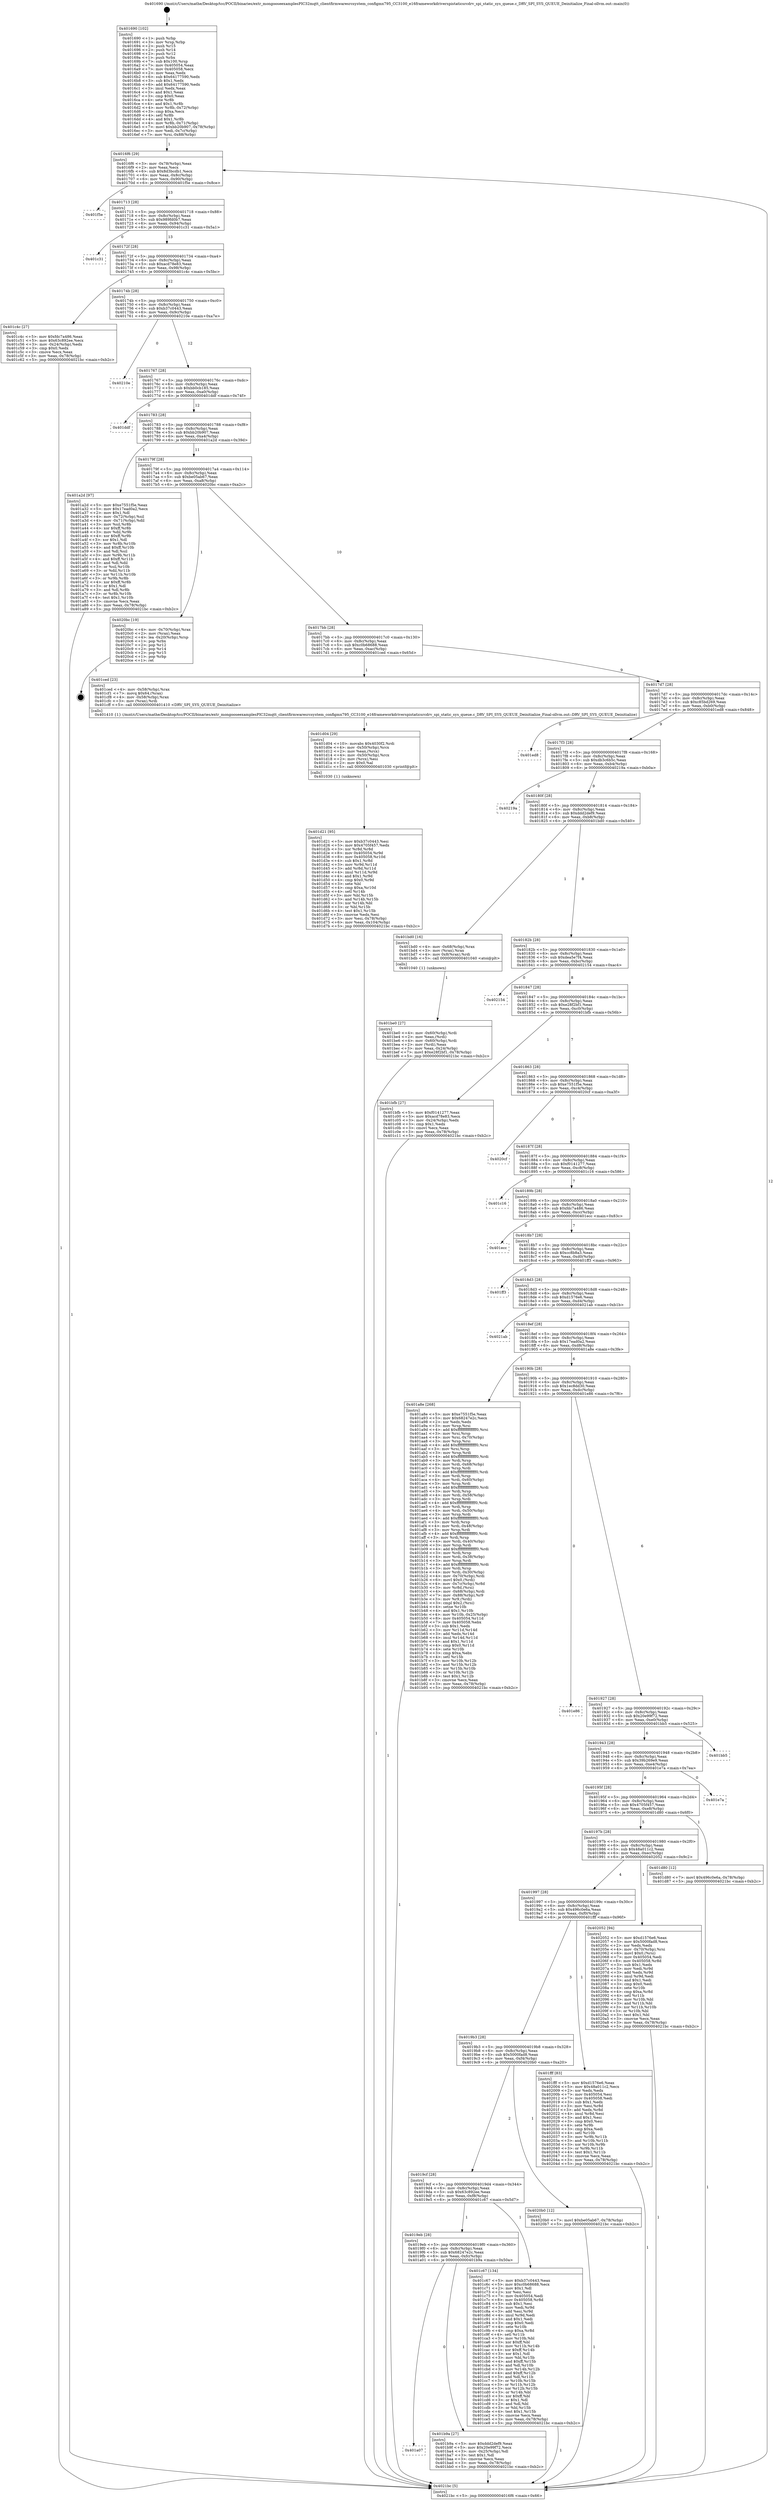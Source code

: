 digraph "0x401690" {
  label = "0x401690 (/mnt/c/Users/mathe/Desktop/tcc/POCII/binaries/extr_mongooseexamplesPIC32mqtt_clientfirmwaresrcsystem_configmx795_CC3100_e16frameworkdriverspistaticsrcdrv_spi_static_sys_queue.c_DRV_SPI_SYS_QUEUE_Deinitialize_Final-ollvm.out::main(0))"
  labelloc = "t"
  node[shape=record]

  Entry [label="",width=0.3,height=0.3,shape=circle,fillcolor=black,style=filled]
  "0x4016f6" [label="{
     0x4016f6 [29]\l
     | [instrs]\l
     &nbsp;&nbsp;0x4016f6 \<+3\>: mov -0x78(%rbp),%eax\l
     &nbsp;&nbsp;0x4016f9 \<+2\>: mov %eax,%ecx\l
     &nbsp;&nbsp;0x4016fb \<+6\>: sub $0x8d3bcdb1,%ecx\l
     &nbsp;&nbsp;0x401701 \<+6\>: mov %eax,-0x8c(%rbp)\l
     &nbsp;&nbsp;0x401707 \<+6\>: mov %ecx,-0x90(%rbp)\l
     &nbsp;&nbsp;0x40170d \<+6\>: je 0000000000401f5e \<main+0x8ce\>\l
  }"]
  "0x401f5e" [label="{
     0x401f5e\l
  }", style=dashed]
  "0x401713" [label="{
     0x401713 [28]\l
     | [instrs]\l
     &nbsp;&nbsp;0x401713 \<+5\>: jmp 0000000000401718 \<main+0x88\>\l
     &nbsp;&nbsp;0x401718 \<+6\>: mov -0x8c(%rbp),%eax\l
     &nbsp;&nbsp;0x40171e \<+5\>: sub $0x989fd0b7,%eax\l
     &nbsp;&nbsp;0x401723 \<+6\>: mov %eax,-0x94(%rbp)\l
     &nbsp;&nbsp;0x401729 \<+6\>: je 0000000000401c31 \<main+0x5a1\>\l
  }"]
  Exit [label="",width=0.3,height=0.3,shape=circle,fillcolor=black,style=filled,peripheries=2]
  "0x401c31" [label="{
     0x401c31\l
  }", style=dashed]
  "0x40172f" [label="{
     0x40172f [28]\l
     | [instrs]\l
     &nbsp;&nbsp;0x40172f \<+5\>: jmp 0000000000401734 \<main+0xa4\>\l
     &nbsp;&nbsp;0x401734 \<+6\>: mov -0x8c(%rbp),%eax\l
     &nbsp;&nbsp;0x40173a \<+5\>: sub $0xacd78e83,%eax\l
     &nbsp;&nbsp;0x40173f \<+6\>: mov %eax,-0x98(%rbp)\l
     &nbsp;&nbsp;0x401745 \<+6\>: je 0000000000401c4c \<main+0x5bc\>\l
  }"]
  "0x401d21" [label="{
     0x401d21 [95]\l
     | [instrs]\l
     &nbsp;&nbsp;0x401d21 \<+5\>: mov $0xb37c0443,%esi\l
     &nbsp;&nbsp;0x401d26 \<+5\>: mov $0x4705f457,%edx\l
     &nbsp;&nbsp;0x401d2b \<+3\>: xor %r8d,%r8d\l
     &nbsp;&nbsp;0x401d2e \<+8\>: mov 0x405054,%r9d\l
     &nbsp;&nbsp;0x401d36 \<+8\>: mov 0x405058,%r10d\l
     &nbsp;&nbsp;0x401d3e \<+4\>: sub $0x1,%r8d\l
     &nbsp;&nbsp;0x401d42 \<+3\>: mov %r9d,%r11d\l
     &nbsp;&nbsp;0x401d45 \<+3\>: add %r8d,%r11d\l
     &nbsp;&nbsp;0x401d48 \<+4\>: imul %r11d,%r9d\l
     &nbsp;&nbsp;0x401d4c \<+4\>: and $0x1,%r9d\l
     &nbsp;&nbsp;0x401d50 \<+4\>: cmp $0x0,%r9d\l
     &nbsp;&nbsp;0x401d54 \<+3\>: sete %bl\l
     &nbsp;&nbsp;0x401d57 \<+4\>: cmp $0xa,%r10d\l
     &nbsp;&nbsp;0x401d5b \<+4\>: setl %r14b\l
     &nbsp;&nbsp;0x401d5f \<+3\>: mov %bl,%r15b\l
     &nbsp;&nbsp;0x401d62 \<+3\>: and %r14b,%r15b\l
     &nbsp;&nbsp;0x401d65 \<+3\>: xor %r14b,%bl\l
     &nbsp;&nbsp;0x401d68 \<+3\>: or %bl,%r15b\l
     &nbsp;&nbsp;0x401d6b \<+4\>: test $0x1,%r15b\l
     &nbsp;&nbsp;0x401d6f \<+3\>: cmovne %edx,%esi\l
     &nbsp;&nbsp;0x401d72 \<+3\>: mov %esi,-0x78(%rbp)\l
     &nbsp;&nbsp;0x401d75 \<+6\>: mov %eax,-0x104(%rbp)\l
     &nbsp;&nbsp;0x401d7b \<+5\>: jmp 00000000004021bc \<main+0xb2c\>\l
  }"]
  "0x401c4c" [label="{
     0x401c4c [27]\l
     | [instrs]\l
     &nbsp;&nbsp;0x401c4c \<+5\>: mov $0xfdc7a486,%eax\l
     &nbsp;&nbsp;0x401c51 \<+5\>: mov $0x63c892ee,%ecx\l
     &nbsp;&nbsp;0x401c56 \<+3\>: mov -0x24(%rbp),%edx\l
     &nbsp;&nbsp;0x401c59 \<+3\>: cmp $0x0,%edx\l
     &nbsp;&nbsp;0x401c5c \<+3\>: cmove %ecx,%eax\l
     &nbsp;&nbsp;0x401c5f \<+3\>: mov %eax,-0x78(%rbp)\l
     &nbsp;&nbsp;0x401c62 \<+5\>: jmp 00000000004021bc \<main+0xb2c\>\l
  }"]
  "0x40174b" [label="{
     0x40174b [28]\l
     | [instrs]\l
     &nbsp;&nbsp;0x40174b \<+5\>: jmp 0000000000401750 \<main+0xc0\>\l
     &nbsp;&nbsp;0x401750 \<+6\>: mov -0x8c(%rbp),%eax\l
     &nbsp;&nbsp;0x401756 \<+5\>: sub $0xb37c0443,%eax\l
     &nbsp;&nbsp;0x40175b \<+6\>: mov %eax,-0x9c(%rbp)\l
     &nbsp;&nbsp;0x401761 \<+6\>: je 000000000040210e \<main+0xa7e\>\l
  }"]
  "0x401d04" [label="{
     0x401d04 [29]\l
     | [instrs]\l
     &nbsp;&nbsp;0x401d04 \<+10\>: movabs $0x4030f2,%rdi\l
     &nbsp;&nbsp;0x401d0e \<+4\>: mov -0x50(%rbp),%rcx\l
     &nbsp;&nbsp;0x401d12 \<+2\>: mov %eax,(%rcx)\l
     &nbsp;&nbsp;0x401d14 \<+4\>: mov -0x50(%rbp),%rcx\l
     &nbsp;&nbsp;0x401d18 \<+2\>: mov (%rcx),%esi\l
     &nbsp;&nbsp;0x401d1a \<+2\>: mov $0x0,%al\l
     &nbsp;&nbsp;0x401d1c \<+5\>: call 0000000000401030 \<printf@plt\>\l
     | [calls]\l
     &nbsp;&nbsp;0x401030 \{1\} (unknown)\l
  }"]
  "0x40210e" [label="{
     0x40210e\l
  }", style=dashed]
  "0x401767" [label="{
     0x401767 [28]\l
     | [instrs]\l
     &nbsp;&nbsp;0x401767 \<+5\>: jmp 000000000040176c \<main+0xdc\>\l
     &nbsp;&nbsp;0x40176c \<+6\>: mov -0x8c(%rbp),%eax\l
     &nbsp;&nbsp;0x401772 \<+5\>: sub $0xbb0cb185,%eax\l
     &nbsp;&nbsp;0x401777 \<+6\>: mov %eax,-0xa0(%rbp)\l
     &nbsp;&nbsp;0x40177d \<+6\>: je 0000000000401ddf \<main+0x74f\>\l
  }"]
  "0x401be0" [label="{
     0x401be0 [27]\l
     | [instrs]\l
     &nbsp;&nbsp;0x401be0 \<+4\>: mov -0x60(%rbp),%rdi\l
     &nbsp;&nbsp;0x401be4 \<+2\>: mov %eax,(%rdi)\l
     &nbsp;&nbsp;0x401be6 \<+4\>: mov -0x60(%rbp),%rdi\l
     &nbsp;&nbsp;0x401bea \<+2\>: mov (%rdi),%eax\l
     &nbsp;&nbsp;0x401bec \<+3\>: mov %eax,-0x24(%rbp)\l
     &nbsp;&nbsp;0x401bef \<+7\>: movl $0xe28f2bf1,-0x78(%rbp)\l
     &nbsp;&nbsp;0x401bf6 \<+5\>: jmp 00000000004021bc \<main+0xb2c\>\l
  }"]
  "0x401ddf" [label="{
     0x401ddf\l
  }", style=dashed]
  "0x401783" [label="{
     0x401783 [28]\l
     | [instrs]\l
     &nbsp;&nbsp;0x401783 \<+5\>: jmp 0000000000401788 \<main+0xf8\>\l
     &nbsp;&nbsp;0x401788 \<+6\>: mov -0x8c(%rbp),%eax\l
     &nbsp;&nbsp;0x40178e \<+5\>: sub $0xbb20b907,%eax\l
     &nbsp;&nbsp;0x401793 \<+6\>: mov %eax,-0xa4(%rbp)\l
     &nbsp;&nbsp;0x401799 \<+6\>: je 0000000000401a2d \<main+0x39d\>\l
  }"]
  "0x401a07" [label="{
     0x401a07\l
  }", style=dashed]
  "0x401a2d" [label="{
     0x401a2d [97]\l
     | [instrs]\l
     &nbsp;&nbsp;0x401a2d \<+5\>: mov $0xe7551f5e,%eax\l
     &nbsp;&nbsp;0x401a32 \<+5\>: mov $0x17ead0a2,%ecx\l
     &nbsp;&nbsp;0x401a37 \<+2\>: mov $0x1,%dl\l
     &nbsp;&nbsp;0x401a39 \<+4\>: mov -0x72(%rbp),%sil\l
     &nbsp;&nbsp;0x401a3d \<+4\>: mov -0x71(%rbp),%dil\l
     &nbsp;&nbsp;0x401a41 \<+3\>: mov %sil,%r8b\l
     &nbsp;&nbsp;0x401a44 \<+4\>: xor $0xff,%r8b\l
     &nbsp;&nbsp;0x401a48 \<+3\>: mov %dil,%r9b\l
     &nbsp;&nbsp;0x401a4b \<+4\>: xor $0xff,%r9b\l
     &nbsp;&nbsp;0x401a4f \<+3\>: xor $0x1,%dl\l
     &nbsp;&nbsp;0x401a52 \<+3\>: mov %r8b,%r10b\l
     &nbsp;&nbsp;0x401a55 \<+4\>: and $0xff,%r10b\l
     &nbsp;&nbsp;0x401a59 \<+3\>: and %dl,%sil\l
     &nbsp;&nbsp;0x401a5c \<+3\>: mov %r9b,%r11b\l
     &nbsp;&nbsp;0x401a5f \<+4\>: and $0xff,%r11b\l
     &nbsp;&nbsp;0x401a63 \<+3\>: and %dl,%dil\l
     &nbsp;&nbsp;0x401a66 \<+3\>: or %sil,%r10b\l
     &nbsp;&nbsp;0x401a69 \<+3\>: or %dil,%r11b\l
     &nbsp;&nbsp;0x401a6c \<+3\>: xor %r11b,%r10b\l
     &nbsp;&nbsp;0x401a6f \<+3\>: or %r9b,%r8b\l
     &nbsp;&nbsp;0x401a72 \<+4\>: xor $0xff,%r8b\l
     &nbsp;&nbsp;0x401a76 \<+3\>: or $0x1,%dl\l
     &nbsp;&nbsp;0x401a79 \<+3\>: and %dl,%r8b\l
     &nbsp;&nbsp;0x401a7c \<+3\>: or %r8b,%r10b\l
     &nbsp;&nbsp;0x401a7f \<+4\>: test $0x1,%r10b\l
     &nbsp;&nbsp;0x401a83 \<+3\>: cmovne %ecx,%eax\l
     &nbsp;&nbsp;0x401a86 \<+3\>: mov %eax,-0x78(%rbp)\l
     &nbsp;&nbsp;0x401a89 \<+5\>: jmp 00000000004021bc \<main+0xb2c\>\l
  }"]
  "0x40179f" [label="{
     0x40179f [28]\l
     | [instrs]\l
     &nbsp;&nbsp;0x40179f \<+5\>: jmp 00000000004017a4 \<main+0x114\>\l
     &nbsp;&nbsp;0x4017a4 \<+6\>: mov -0x8c(%rbp),%eax\l
     &nbsp;&nbsp;0x4017aa \<+5\>: sub $0xbe05ab67,%eax\l
     &nbsp;&nbsp;0x4017af \<+6\>: mov %eax,-0xa8(%rbp)\l
     &nbsp;&nbsp;0x4017b5 \<+6\>: je 00000000004020bc \<main+0xa2c\>\l
  }"]
  "0x4021bc" [label="{
     0x4021bc [5]\l
     | [instrs]\l
     &nbsp;&nbsp;0x4021bc \<+5\>: jmp 00000000004016f6 \<main+0x66\>\l
  }"]
  "0x401690" [label="{
     0x401690 [102]\l
     | [instrs]\l
     &nbsp;&nbsp;0x401690 \<+1\>: push %rbp\l
     &nbsp;&nbsp;0x401691 \<+3\>: mov %rsp,%rbp\l
     &nbsp;&nbsp;0x401694 \<+2\>: push %r15\l
     &nbsp;&nbsp;0x401696 \<+2\>: push %r14\l
     &nbsp;&nbsp;0x401698 \<+2\>: push %r12\l
     &nbsp;&nbsp;0x40169a \<+1\>: push %rbx\l
     &nbsp;&nbsp;0x40169b \<+7\>: sub $0x100,%rsp\l
     &nbsp;&nbsp;0x4016a2 \<+7\>: mov 0x405054,%eax\l
     &nbsp;&nbsp;0x4016a9 \<+7\>: mov 0x405058,%ecx\l
     &nbsp;&nbsp;0x4016b0 \<+2\>: mov %eax,%edx\l
     &nbsp;&nbsp;0x4016b2 \<+6\>: sub $0x64177590,%edx\l
     &nbsp;&nbsp;0x4016b8 \<+3\>: sub $0x1,%edx\l
     &nbsp;&nbsp;0x4016bb \<+6\>: add $0x64177590,%edx\l
     &nbsp;&nbsp;0x4016c1 \<+3\>: imul %edx,%eax\l
     &nbsp;&nbsp;0x4016c4 \<+3\>: and $0x1,%eax\l
     &nbsp;&nbsp;0x4016c7 \<+3\>: cmp $0x0,%eax\l
     &nbsp;&nbsp;0x4016ca \<+4\>: sete %r8b\l
     &nbsp;&nbsp;0x4016ce \<+4\>: and $0x1,%r8b\l
     &nbsp;&nbsp;0x4016d2 \<+4\>: mov %r8b,-0x72(%rbp)\l
     &nbsp;&nbsp;0x4016d6 \<+3\>: cmp $0xa,%ecx\l
     &nbsp;&nbsp;0x4016d9 \<+4\>: setl %r8b\l
     &nbsp;&nbsp;0x4016dd \<+4\>: and $0x1,%r8b\l
     &nbsp;&nbsp;0x4016e1 \<+4\>: mov %r8b,-0x71(%rbp)\l
     &nbsp;&nbsp;0x4016e5 \<+7\>: movl $0xbb20b907,-0x78(%rbp)\l
     &nbsp;&nbsp;0x4016ec \<+3\>: mov %edi,-0x7c(%rbp)\l
     &nbsp;&nbsp;0x4016ef \<+7\>: mov %rsi,-0x88(%rbp)\l
  }"]
  "0x401b9a" [label="{
     0x401b9a [27]\l
     | [instrs]\l
     &nbsp;&nbsp;0x401b9a \<+5\>: mov $0xddd2def9,%eax\l
     &nbsp;&nbsp;0x401b9f \<+5\>: mov $0x20e99f72,%ecx\l
     &nbsp;&nbsp;0x401ba4 \<+3\>: mov -0x25(%rbp),%dl\l
     &nbsp;&nbsp;0x401ba7 \<+3\>: test $0x1,%dl\l
     &nbsp;&nbsp;0x401baa \<+3\>: cmovne %ecx,%eax\l
     &nbsp;&nbsp;0x401bad \<+3\>: mov %eax,-0x78(%rbp)\l
     &nbsp;&nbsp;0x401bb0 \<+5\>: jmp 00000000004021bc \<main+0xb2c\>\l
  }"]
  "0x4020bc" [label="{
     0x4020bc [19]\l
     | [instrs]\l
     &nbsp;&nbsp;0x4020bc \<+4\>: mov -0x70(%rbp),%rax\l
     &nbsp;&nbsp;0x4020c0 \<+2\>: mov (%rax),%eax\l
     &nbsp;&nbsp;0x4020c2 \<+4\>: lea -0x20(%rbp),%rsp\l
     &nbsp;&nbsp;0x4020c6 \<+1\>: pop %rbx\l
     &nbsp;&nbsp;0x4020c7 \<+2\>: pop %r12\l
     &nbsp;&nbsp;0x4020c9 \<+2\>: pop %r14\l
     &nbsp;&nbsp;0x4020cb \<+2\>: pop %r15\l
     &nbsp;&nbsp;0x4020cd \<+1\>: pop %rbp\l
     &nbsp;&nbsp;0x4020ce \<+1\>: ret\l
  }"]
  "0x4017bb" [label="{
     0x4017bb [28]\l
     | [instrs]\l
     &nbsp;&nbsp;0x4017bb \<+5\>: jmp 00000000004017c0 \<main+0x130\>\l
     &nbsp;&nbsp;0x4017c0 \<+6\>: mov -0x8c(%rbp),%eax\l
     &nbsp;&nbsp;0x4017c6 \<+5\>: sub $0xc0b68688,%eax\l
     &nbsp;&nbsp;0x4017cb \<+6\>: mov %eax,-0xac(%rbp)\l
     &nbsp;&nbsp;0x4017d1 \<+6\>: je 0000000000401ced \<main+0x65d\>\l
  }"]
  "0x4019eb" [label="{
     0x4019eb [28]\l
     | [instrs]\l
     &nbsp;&nbsp;0x4019eb \<+5\>: jmp 00000000004019f0 \<main+0x360\>\l
     &nbsp;&nbsp;0x4019f0 \<+6\>: mov -0x8c(%rbp),%eax\l
     &nbsp;&nbsp;0x4019f6 \<+5\>: sub $0x68247e2c,%eax\l
     &nbsp;&nbsp;0x4019fb \<+6\>: mov %eax,-0xfc(%rbp)\l
     &nbsp;&nbsp;0x401a01 \<+6\>: je 0000000000401b9a \<main+0x50a\>\l
  }"]
  "0x401ced" [label="{
     0x401ced [23]\l
     | [instrs]\l
     &nbsp;&nbsp;0x401ced \<+4\>: mov -0x58(%rbp),%rax\l
     &nbsp;&nbsp;0x401cf1 \<+7\>: movq $0x64,(%rax)\l
     &nbsp;&nbsp;0x401cf8 \<+4\>: mov -0x58(%rbp),%rax\l
     &nbsp;&nbsp;0x401cfc \<+3\>: mov (%rax),%rdi\l
     &nbsp;&nbsp;0x401cff \<+5\>: call 0000000000401410 \<DRV_SPI_SYS_QUEUE_Deinitialize\>\l
     | [calls]\l
     &nbsp;&nbsp;0x401410 \{1\} (/mnt/c/Users/mathe/Desktop/tcc/POCII/binaries/extr_mongooseexamplesPIC32mqtt_clientfirmwaresrcsystem_configmx795_CC3100_e16frameworkdriverspistaticsrcdrv_spi_static_sys_queue.c_DRV_SPI_SYS_QUEUE_Deinitialize_Final-ollvm.out::DRV_SPI_SYS_QUEUE_Deinitialize)\l
  }"]
  "0x4017d7" [label="{
     0x4017d7 [28]\l
     | [instrs]\l
     &nbsp;&nbsp;0x4017d7 \<+5\>: jmp 00000000004017dc \<main+0x14c\>\l
     &nbsp;&nbsp;0x4017dc \<+6\>: mov -0x8c(%rbp),%eax\l
     &nbsp;&nbsp;0x4017e2 \<+5\>: sub $0xc85bd269,%eax\l
     &nbsp;&nbsp;0x4017e7 \<+6\>: mov %eax,-0xb0(%rbp)\l
     &nbsp;&nbsp;0x4017ed \<+6\>: je 0000000000401ed8 \<main+0x848\>\l
  }"]
  "0x401c67" [label="{
     0x401c67 [134]\l
     | [instrs]\l
     &nbsp;&nbsp;0x401c67 \<+5\>: mov $0xb37c0443,%eax\l
     &nbsp;&nbsp;0x401c6c \<+5\>: mov $0xc0b68688,%ecx\l
     &nbsp;&nbsp;0x401c71 \<+2\>: mov $0x1,%dl\l
     &nbsp;&nbsp;0x401c73 \<+2\>: xor %esi,%esi\l
     &nbsp;&nbsp;0x401c75 \<+7\>: mov 0x405054,%edi\l
     &nbsp;&nbsp;0x401c7c \<+8\>: mov 0x405058,%r8d\l
     &nbsp;&nbsp;0x401c84 \<+3\>: sub $0x1,%esi\l
     &nbsp;&nbsp;0x401c87 \<+3\>: mov %edi,%r9d\l
     &nbsp;&nbsp;0x401c8a \<+3\>: add %esi,%r9d\l
     &nbsp;&nbsp;0x401c8d \<+4\>: imul %r9d,%edi\l
     &nbsp;&nbsp;0x401c91 \<+3\>: and $0x1,%edi\l
     &nbsp;&nbsp;0x401c94 \<+3\>: cmp $0x0,%edi\l
     &nbsp;&nbsp;0x401c97 \<+4\>: sete %r10b\l
     &nbsp;&nbsp;0x401c9b \<+4\>: cmp $0xa,%r8d\l
     &nbsp;&nbsp;0x401c9f \<+4\>: setl %r11b\l
     &nbsp;&nbsp;0x401ca3 \<+3\>: mov %r10b,%bl\l
     &nbsp;&nbsp;0x401ca6 \<+3\>: xor $0xff,%bl\l
     &nbsp;&nbsp;0x401ca9 \<+3\>: mov %r11b,%r14b\l
     &nbsp;&nbsp;0x401cac \<+4\>: xor $0xff,%r14b\l
     &nbsp;&nbsp;0x401cb0 \<+3\>: xor $0x1,%dl\l
     &nbsp;&nbsp;0x401cb3 \<+3\>: mov %bl,%r15b\l
     &nbsp;&nbsp;0x401cb6 \<+4\>: and $0xff,%r15b\l
     &nbsp;&nbsp;0x401cba \<+3\>: and %dl,%r10b\l
     &nbsp;&nbsp;0x401cbd \<+3\>: mov %r14b,%r12b\l
     &nbsp;&nbsp;0x401cc0 \<+4\>: and $0xff,%r12b\l
     &nbsp;&nbsp;0x401cc4 \<+3\>: and %dl,%r11b\l
     &nbsp;&nbsp;0x401cc7 \<+3\>: or %r10b,%r15b\l
     &nbsp;&nbsp;0x401cca \<+3\>: or %r11b,%r12b\l
     &nbsp;&nbsp;0x401ccd \<+3\>: xor %r12b,%r15b\l
     &nbsp;&nbsp;0x401cd0 \<+3\>: or %r14b,%bl\l
     &nbsp;&nbsp;0x401cd3 \<+3\>: xor $0xff,%bl\l
     &nbsp;&nbsp;0x401cd6 \<+3\>: or $0x1,%dl\l
     &nbsp;&nbsp;0x401cd9 \<+2\>: and %dl,%bl\l
     &nbsp;&nbsp;0x401cdb \<+3\>: or %bl,%r15b\l
     &nbsp;&nbsp;0x401cde \<+4\>: test $0x1,%r15b\l
     &nbsp;&nbsp;0x401ce2 \<+3\>: cmovne %ecx,%eax\l
     &nbsp;&nbsp;0x401ce5 \<+3\>: mov %eax,-0x78(%rbp)\l
     &nbsp;&nbsp;0x401ce8 \<+5\>: jmp 00000000004021bc \<main+0xb2c\>\l
  }"]
  "0x401ed8" [label="{
     0x401ed8\l
  }", style=dashed]
  "0x4017f3" [label="{
     0x4017f3 [28]\l
     | [instrs]\l
     &nbsp;&nbsp;0x4017f3 \<+5\>: jmp 00000000004017f8 \<main+0x168\>\l
     &nbsp;&nbsp;0x4017f8 \<+6\>: mov -0x8c(%rbp),%eax\l
     &nbsp;&nbsp;0x4017fe \<+5\>: sub $0xdb3c6b5c,%eax\l
     &nbsp;&nbsp;0x401803 \<+6\>: mov %eax,-0xb4(%rbp)\l
     &nbsp;&nbsp;0x401809 \<+6\>: je 000000000040219a \<main+0xb0a\>\l
  }"]
  "0x4019cf" [label="{
     0x4019cf [28]\l
     | [instrs]\l
     &nbsp;&nbsp;0x4019cf \<+5\>: jmp 00000000004019d4 \<main+0x344\>\l
     &nbsp;&nbsp;0x4019d4 \<+6\>: mov -0x8c(%rbp),%eax\l
     &nbsp;&nbsp;0x4019da \<+5\>: sub $0x63c892ee,%eax\l
     &nbsp;&nbsp;0x4019df \<+6\>: mov %eax,-0xf8(%rbp)\l
     &nbsp;&nbsp;0x4019e5 \<+6\>: je 0000000000401c67 \<main+0x5d7\>\l
  }"]
  "0x40219a" [label="{
     0x40219a\l
  }", style=dashed]
  "0x40180f" [label="{
     0x40180f [28]\l
     | [instrs]\l
     &nbsp;&nbsp;0x40180f \<+5\>: jmp 0000000000401814 \<main+0x184\>\l
     &nbsp;&nbsp;0x401814 \<+6\>: mov -0x8c(%rbp),%eax\l
     &nbsp;&nbsp;0x40181a \<+5\>: sub $0xddd2def9,%eax\l
     &nbsp;&nbsp;0x40181f \<+6\>: mov %eax,-0xb8(%rbp)\l
     &nbsp;&nbsp;0x401825 \<+6\>: je 0000000000401bd0 \<main+0x540\>\l
  }"]
  "0x4020b0" [label="{
     0x4020b0 [12]\l
     | [instrs]\l
     &nbsp;&nbsp;0x4020b0 \<+7\>: movl $0xbe05ab67,-0x78(%rbp)\l
     &nbsp;&nbsp;0x4020b7 \<+5\>: jmp 00000000004021bc \<main+0xb2c\>\l
  }"]
  "0x401bd0" [label="{
     0x401bd0 [16]\l
     | [instrs]\l
     &nbsp;&nbsp;0x401bd0 \<+4\>: mov -0x68(%rbp),%rax\l
     &nbsp;&nbsp;0x401bd4 \<+3\>: mov (%rax),%rax\l
     &nbsp;&nbsp;0x401bd7 \<+4\>: mov 0x8(%rax),%rdi\l
     &nbsp;&nbsp;0x401bdb \<+5\>: call 0000000000401040 \<atoi@plt\>\l
     | [calls]\l
     &nbsp;&nbsp;0x401040 \{1\} (unknown)\l
  }"]
  "0x40182b" [label="{
     0x40182b [28]\l
     | [instrs]\l
     &nbsp;&nbsp;0x40182b \<+5\>: jmp 0000000000401830 \<main+0x1a0\>\l
     &nbsp;&nbsp;0x401830 \<+6\>: mov -0x8c(%rbp),%eax\l
     &nbsp;&nbsp;0x401836 \<+5\>: sub $0xdea5e7f4,%eax\l
     &nbsp;&nbsp;0x40183b \<+6\>: mov %eax,-0xbc(%rbp)\l
     &nbsp;&nbsp;0x401841 \<+6\>: je 0000000000402154 \<main+0xac4\>\l
  }"]
  "0x4019b3" [label="{
     0x4019b3 [28]\l
     | [instrs]\l
     &nbsp;&nbsp;0x4019b3 \<+5\>: jmp 00000000004019b8 \<main+0x328\>\l
     &nbsp;&nbsp;0x4019b8 \<+6\>: mov -0x8c(%rbp),%eax\l
     &nbsp;&nbsp;0x4019be \<+5\>: sub $0x5000fad8,%eax\l
     &nbsp;&nbsp;0x4019c3 \<+6\>: mov %eax,-0xf4(%rbp)\l
     &nbsp;&nbsp;0x4019c9 \<+6\>: je 00000000004020b0 \<main+0xa20\>\l
  }"]
  "0x402154" [label="{
     0x402154\l
  }", style=dashed]
  "0x401847" [label="{
     0x401847 [28]\l
     | [instrs]\l
     &nbsp;&nbsp;0x401847 \<+5\>: jmp 000000000040184c \<main+0x1bc\>\l
     &nbsp;&nbsp;0x40184c \<+6\>: mov -0x8c(%rbp),%eax\l
     &nbsp;&nbsp;0x401852 \<+5\>: sub $0xe28f2bf1,%eax\l
     &nbsp;&nbsp;0x401857 \<+6\>: mov %eax,-0xc0(%rbp)\l
     &nbsp;&nbsp;0x40185d \<+6\>: je 0000000000401bfb \<main+0x56b\>\l
  }"]
  "0x401fff" [label="{
     0x401fff [83]\l
     | [instrs]\l
     &nbsp;&nbsp;0x401fff \<+5\>: mov $0xd1576e6,%eax\l
     &nbsp;&nbsp;0x402004 \<+5\>: mov $0x48a011c2,%ecx\l
     &nbsp;&nbsp;0x402009 \<+2\>: xor %edx,%edx\l
     &nbsp;&nbsp;0x40200b \<+7\>: mov 0x405054,%esi\l
     &nbsp;&nbsp;0x402012 \<+7\>: mov 0x405058,%edi\l
     &nbsp;&nbsp;0x402019 \<+3\>: sub $0x1,%edx\l
     &nbsp;&nbsp;0x40201c \<+3\>: mov %esi,%r8d\l
     &nbsp;&nbsp;0x40201f \<+3\>: add %edx,%r8d\l
     &nbsp;&nbsp;0x402022 \<+4\>: imul %r8d,%esi\l
     &nbsp;&nbsp;0x402026 \<+3\>: and $0x1,%esi\l
     &nbsp;&nbsp;0x402029 \<+3\>: cmp $0x0,%esi\l
     &nbsp;&nbsp;0x40202c \<+4\>: sete %r9b\l
     &nbsp;&nbsp;0x402030 \<+3\>: cmp $0xa,%edi\l
     &nbsp;&nbsp;0x402033 \<+4\>: setl %r10b\l
     &nbsp;&nbsp;0x402037 \<+3\>: mov %r9b,%r11b\l
     &nbsp;&nbsp;0x40203a \<+3\>: and %r10b,%r11b\l
     &nbsp;&nbsp;0x40203d \<+3\>: xor %r10b,%r9b\l
     &nbsp;&nbsp;0x402040 \<+3\>: or %r9b,%r11b\l
     &nbsp;&nbsp;0x402043 \<+4\>: test $0x1,%r11b\l
     &nbsp;&nbsp;0x402047 \<+3\>: cmovne %ecx,%eax\l
     &nbsp;&nbsp;0x40204a \<+3\>: mov %eax,-0x78(%rbp)\l
     &nbsp;&nbsp;0x40204d \<+5\>: jmp 00000000004021bc \<main+0xb2c\>\l
  }"]
  "0x401bfb" [label="{
     0x401bfb [27]\l
     | [instrs]\l
     &nbsp;&nbsp;0x401bfb \<+5\>: mov $0xf0141277,%eax\l
     &nbsp;&nbsp;0x401c00 \<+5\>: mov $0xacd78e83,%ecx\l
     &nbsp;&nbsp;0x401c05 \<+3\>: mov -0x24(%rbp),%edx\l
     &nbsp;&nbsp;0x401c08 \<+3\>: cmp $0x1,%edx\l
     &nbsp;&nbsp;0x401c0b \<+3\>: cmovl %ecx,%eax\l
     &nbsp;&nbsp;0x401c0e \<+3\>: mov %eax,-0x78(%rbp)\l
     &nbsp;&nbsp;0x401c11 \<+5\>: jmp 00000000004021bc \<main+0xb2c\>\l
  }"]
  "0x401863" [label="{
     0x401863 [28]\l
     | [instrs]\l
     &nbsp;&nbsp;0x401863 \<+5\>: jmp 0000000000401868 \<main+0x1d8\>\l
     &nbsp;&nbsp;0x401868 \<+6\>: mov -0x8c(%rbp),%eax\l
     &nbsp;&nbsp;0x40186e \<+5\>: sub $0xe7551f5e,%eax\l
     &nbsp;&nbsp;0x401873 \<+6\>: mov %eax,-0xc4(%rbp)\l
     &nbsp;&nbsp;0x401879 \<+6\>: je 00000000004020cf \<main+0xa3f\>\l
  }"]
  "0x401997" [label="{
     0x401997 [28]\l
     | [instrs]\l
     &nbsp;&nbsp;0x401997 \<+5\>: jmp 000000000040199c \<main+0x30c\>\l
     &nbsp;&nbsp;0x40199c \<+6\>: mov -0x8c(%rbp),%eax\l
     &nbsp;&nbsp;0x4019a2 \<+5\>: sub $0x496c0e6a,%eax\l
     &nbsp;&nbsp;0x4019a7 \<+6\>: mov %eax,-0xf0(%rbp)\l
     &nbsp;&nbsp;0x4019ad \<+6\>: je 0000000000401fff \<main+0x96f\>\l
  }"]
  "0x4020cf" [label="{
     0x4020cf\l
  }", style=dashed]
  "0x40187f" [label="{
     0x40187f [28]\l
     | [instrs]\l
     &nbsp;&nbsp;0x40187f \<+5\>: jmp 0000000000401884 \<main+0x1f4\>\l
     &nbsp;&nbsp;0x401884 \<+6\>: mov -0x8c(%rbp),%eax\l
     &nbsp;&nbsp;0x40188a \<+5\>: sub $0xf0141277,%eax\l
     &nbsp;&nbsp;0x40188f \<+6\>: mov %eax,-0xc8(%rbp)\l
     &nbsp;&nbsp;0x401895 \<+6\>: je 0000000000401c16 \<main+0x586\>\l
  }"]
  "0x402052" [label="{
     0x402052 [94]\l
     | [instrs]\l
     &nbsp;&nbsp;0x402052 \<+5\>: mov $0xd1576e6,%eax\l
     &nbsp;&nbsp;0x402057 \<+5\>: mov $0x5000fad8,%ecx\l
     &nbsp;&nbsp;0x40205c \<+2\>: xor %edx,%edx\l
     &nbsp;&nbsp;0x40205e \<+4\>: mov -0x70(%rbp),%rsi\l
     &nbsp;&nbsp;0x402062 \<+6\>: movl $0x0,(%rsi)\l
     &nbsp;&nbsp;0x402068 \<+7\>: mov 0x405054,%edi\l
     &nbsp;&nbsp;0x40206f \<+8\>: mov 0x405058,%r8d\l
     &nbsp;&nbsp;0x402077 \<+3\>: sub $0x1,%edx\l
     &nbsp;&nbsp;0x40207a \<+3\>: mov %edi,%r9d\l
     &nbsp;&nbsp;0x40207d \<+3\>: add %edx,%r9d\l
     &nbsp;&nbsp;0x402080 \<+4\>: imul %r9d,%edi\l
     &nbsp;&nbsp;0x402084 \<+3\>: and $0x1,%edi\l
     &nbsp;&nbsp;0x402087 \<+3\>: cmp $0x0,%edi\l
     &nbsp;&nbsp;0x40208a \<+4\>: sete %r10b\l
     &nbsp;&nbsp;0x40208e \<+4\>: cmp $0xa,%r8d\l
     &nbsp;&nbsp;0x402092 \<+4\>: setl %r11b\l
     &nbsp;&nbsp;0x402096 \<+3\>: mov %r10b,%bl\l
     &nbsp;&nbsp;0x402099 \<+3\>: and %r11b,%bl\l
     &nbsp;&nbsp;0x40209c \<+3\>: xor %r11b,%r10b\l
     &nbsp;&nbsp;0x40209f \<+3\>: or %r10b,%bl\l
     &nbsp;&nbsp;0x4020a2 \<+3\>: test $0x1,%bl\l
     &nbsp;&nbsp;0x4020a5 \<+3\>: cmovne %ecx,%eax\l
     &nbsp;&nbsp;0x4020a8 \<+3\>: mov %eax,-0x78(%rbp)\l
     &nbsp;&nbsp;0x4020ab \<+5\>: jmp 00000000004021bc \<main+0xb2c\>\l
  }"]
  "0x401c16" [label="{
     0x401c16\l
  }", style=dashed]
  "0x40189b" [label="{
     0x40189b [28]\l
     | [instrs]\l
     &nbsp;&nbsp;0x40189b \<+5\>: jmp 00000000004018a0 \<main+0x210\>\l
     &nbsp;&nbsp;0x4018a0 \<+6\>: mov -0x8c(%rbp),%eax\l
     &nbsp;&nbsp;0x4018a6 \<+5\>: sub $0xfdc7a486,%eax\l
     &nbsp;&nbsp;0x4018ab \<+6\>: mov %eax,-0xcc(%rbp)\l
     &nbsp;&nbsp;0x4018b1 \<+6\>: je 0000000000401ecc \<main+0x83c\>\l
  }"]
  "0x40197b" [label="{
     0x40197b [28]\l
     | [instrs]\l
     &nbsp;&nbsp;0x40197b \<+5\>: jmp 0000000000401980 \<main+0x2f0\>\l
     &nbsp;&nbsp;0x401980 \<+6\>: mov -0x8c(%rbp),%eax\l
     &nbsp;&nbsp;0x401986 \<+5\>: sub $0x48a011c2,%eax\l
     &nbsp;&nbsp;0x40198b \<+6\>: mov %eax,-0xec(%rbp)\l
     &nbsp;&nbsp;0x401991 \<+6\>: je 0000000000402052 \<main+0x9c2\>\l
  }"]
  "0x401ecc" [label="{
     0x401ecc\l
  }", style=dashed]
  "0x4018b7" [label="{
     0x4018b7 [28]\l
     | [instrs]\l
     &nbsp;&nbsp;0x4018b7 \<+5\>: jmp 00000000004018bc \<main+0x22c\>\l
     &nbsp;&nbsp;0x4018bc \<+6\>: mov -0x8c(%rbp),%eax\l
     &nbsp;&nbsp;0x4018c2 \<+5\>: sub $0xcc8b8a3,%eax\l
     &nbsp;&nbsp;0x4018c7 \<+6\>: mov %eax,-0xd0(%rbp)\l
     &nbsp;&nbsp;0x4018cd \<+6\>: je 0000000000401ff3 \<main+0x963\>\l
  }"]
  "0x401d80" [label="{
     0x401d80 [12]\l
     | [instrs]\l
     &nbsp;&nbsp;0x401d80 \<+7\>: movl $0x496c0e6a,-0x78(%rbp)\l
     &nbsp;&nbsp;0x401d87 \<+5\>: jmp 00000000004021bc \<main+0xb2c\>\l
  }"]
  "0x401ff3" [label="{
     0x401ff3\l
  }", style=dashed]
  "0x4018d3" [label="{
     0x4018d3 [28]\l
     | [instrs]\l
     &nbsp;&nbsp;0x4018d3 \<+5\>: jmp 00000000004018d8 \<main+0x248\>\l
     &nbsp;&nbsp;0x4018d8 \<+6\>: mov -0x8c(%rbp),%eax\l
     &nbsp;&nbsp;0x4018de \<+5\>: sub $0xd1576e6,%eax\l
     &nbsp;&nbsp;0x4018e3 \<+6\>: mov %eax,-0xd4(%rbp)\l
     &nbsp;&nbsp;0x4018e9 \<+6\>: je 00000000004021ab \<main+0xb1b\>\l
  }"]
  "0x40195f" [label="{
     0x40195f [28]\l
     | [instrs]\l
     &nbsp;&nbsp;0x40195f \<+5\>: jmp 0000000000401964 \<main+0x2d4\>\l
     &nbsp;&nbsp;0x401964 \<+6\>: mov -0x8c(%rbp),%eax\l
     &nbsp;&nbsp;0x40196a \<+5\>: sub $0x4705f457,%eax\l
     &nbsp;&nbsp;0x40196f \<+6\>: mov %eax,-0xe8(%rbp)\l
     &nbsp;&nbsp;0x401975 \<+6\>: je 0000000000401d80 \<main+0x6f0\>\l
  }"]
  "0x4021ab" [label="{
     0x4021ab\l
  }", style=dashed]
  "0x4018ef" [label="{
     0x4018ef [28]\l
     | [instrs]\l
     &nbsp;&nbsp;0x4018ef \<+5\>: jmp 00000000004018f4 \<main+0x264\>\l
     &nbsp;&nbsp;0x4018f4 \<+6\>: mov -0x8c(%rbp),%eax\l
     &nbsp;&nbsp;0x4018fa \<+5\>: sub $0x17ead0a2,%eax\l
     &nbsp;&nbsp;0x4018ff \<+6\>: mov %eax,-0xd8(%rbp)\l
     &nbsp;&nbsp;0x401905 \<+6\>: je 0000000000401a8e \<main+0x3fe\>\l
  }"]
  "0x401e7a" [label="{
     0x401e7a\l
  }", style=dashed]
  "0x401a8e" [label="{
     0x401a8e [268]\l
     | [instrs]\l
     &nbsp;&nbsp;0x401a8e \<+5\>: mov $0xe7551f5e,%eax\l
     &nbsp;&nbsp;0x401a93 \<+5\>: mov $0x68247e2c,%ecx\l
     &nbsp;&nbsp;0x401a98 \<+2\>: xor %edx,%edx\l
     &nbsp;&nbsp;0x401a9a \<+3\>: mov %rsp,%rsi\l
     &nbsp;&nbsp;0x401a9d \<+4\>: add $0xfffffffffffffff0,%rsi\l
     &nbsp;&nbsp;0x401aa1 \<+3\>: mov %rsi,%rsp\l
     &nbsp;&nbsp;0x401aa4 \<+4\>: mov %rsi,-0x70(%rbp)\l
     &nbsp;&nbsp;0x401aa8 \<+3\>: mov %rsp,%rsi\l
     &nbsp;&nbsp;0x401aab \<+4\>: add $0xfffffffffffffff0,%rsi\l
     &nbsp;&nbsp;0x401aaf \<+3\>: mov %rsi,%rsp\l
     &nbsp;&nbsp;0x401ab2 \<+3\>: mov %rsp,%rdi\l
     &nbsp;&nbsp;0x401ab5 \<+4\>: add $0xfffffffffffffff0,%rdi\l
     &nbsp;&nbsp;0x401ab9 \<+3\>: mov %rdi,%rsp\l
     &nbsp;&nbsp;0x401abc \<+4\>: mov %rdi,-0x68(%rbp)\l
     &nbsp;&nbsp;0x401ac0 \<+3\>: mov %rsp,%rdi\l
     &nbsp;&nbsp;0x401ac3 \<+4\>: add $0xfffffffffffffff0,%rdi\l
     &nbsp;&nbsp;0x401ac7 \<+3\>: mov %rdi,%rsp\l
     &nbsp;&nbsp;0x401aca \<+4\>: mov %rdi,-0x60(%rbp)\l
     &nbsp;&nbsp;0x401ace \<+3\>: mov %rsp,%rdi\l
     &nbsp;&nbsp;0x401ad1 \<+4\>: add $0xfffffffffffffff0,%rdi\l
     &nbsp;&nbsp;0x401ad5 \<+3\>: mov %rdi,%rsp\l
     &nbsp;&nbsp;0x401ad8 \<+4\>: mov %rdi,-0x58(%rbp)\l
     &nbsp;&nbsp;0x401adc \<+3\>: mov %rsp,%rdi\l
     &nbsp;&nbsp;0x401adf \<+4\>: add $0xfffffffffffffff0,%rdi\l
     &nbsp;&nbsp;0x401ae3 \<+3\>: mov %rdi,%rsp\l
     &nbsp;&nbsp;0x401ae6 \<+4\>: mov %rdi,-0x50(%rbp)\l
     &nbsp;&nbsp;0x401aea \<+3\>: mov %rsp,%rdi\l
     &nbsp;&nbsp;0x401aed \<+4\>: add $0xfffffffffffffff0,%rdi\l
     &nbsp;&nbsp;0x401af1 \<+3\>: mov %rdi,%rsp\l
     &nbsp;&nbsp;0x401af4 \<+4\>: mov %rdi,-0x48(%rbp)\l
     &nbsp;&nbsp;0x401af8 \<+3\>: mov %rsp,%rdi\l
     &nbsp;&nbsp;0x401afb \<+4\>: add $0xfffffffffffffff0,%rdi\l
     &nbsp;&nbsp;0x401aff \<+3\>: mov %rdi,%rsp\l
     &nbsp;&nbsp;0x401b02 \<+4\>: mov %rdi,-0x40(%rbp)\l
     &nbsp;&nbsp;0x401b06 \<+3\>: mov %rsp,%rdi\l
     &nbsp;&nbsp;0x401b09 \<+4\>: add $0xfffffffffffffff0,%rdi\l
     &nbsp;&nbsp;0x401b0d \<+3\>: mov %rdi,%rsp\l
     &nbsp;&nbsp;0x401b10 \<+4\>: mov %rdi,-0x38(%rbp)\l
     &nbsp;&nbsp;0x401b14 \<+3\>: mov %rsp,%rdi\l
     &nbsp;&nbsp;0x401b17 \<+4\>: add $0xfffffffffffffff0,%rdi\l
     &nbsp;&nbsp;0x401b1b \<+3\>: mov %rdi,%rsp\l
     &nbsp;&nbsp;0x401b1e \<+4\>: mov %rdi,-0x30(%rbp)\l
     &nbsp;&nbsp;0x401b22 \<+4\>: mov -0x70(%rbp),%rdi\l
     &nbsp;&nbsp;0x401b26 \<+6\>: movl $0x0,(%rdi)\l
     &nbsp;&nbsp;0x401b2c \<+4\>: mov -0x7c(%rbp),%r8d\l
     &nbsp;&nbsp;0x401b30 \<+3\>: mov %r8d,(%rsi)\l
     &nbsp;&nbsp;0x401b33 \<+4\>: mov -0x68(%rbp),%rdi\l
     &nbsp;&nbsp;0x401b37 \<+7\>: mov -0x88(%rbp),%r9\l
     &nbsp;&nbsp;0x401b3e \<+3\>: mov %r9,(%rdi)\l
     &nbsp;&nbsp;0x401b41 \<+3\>: cmpl $0x2,(%rsi)\l
     &nbsp;&nbsp;0x401b44 \<+4\>: setne %r10b\l
     &nbsp;&nbsp;0x401b48 \<+4\>: and $0x1,%r10b\l
     &nbsp;&nbsp;0x401b4c \<+4\>: mov %r10b,-0x25(%rbp)\l
     &nbsp;&nbsp;0x401b50 \<+8\>: mov 0x405054,%r11d\l
     &nbsp;&nbsp;0x401b58 \<+7\>: mov 0x405058,%ebx\l
     &nbsp;&nbsp;0x401b5f \<+3\>: sub $0x1,%edx\l
     &nbsp;&nbsp;0x401b62 \<+3\>: mov %r11d,%r14d\l
     &nbsp;&nbsp;0x401b65 \<+3\>: add %edx,%r14d\l
     &nbsp;&nbsp;0x401b68 \<+4\>: imul %r14d,%r11d\l
     &nbsp;&nbsp;0x401b6c \<+4\>: and $0x1,%r11d\l
     &nbsp;&nbsp;0x401b70 \<+4\>: cmp $0x0,%r11d\l
     &nbsp;&nbsp;0x401b74 \<+4\>: sete %r10b\l
     &nbsp;&nbsp;0x401b78 \<+3\>: cmp $0xa,%ebx\l
     &nbsp;&nbsp;0x401b7b \<+4\>: setl %r15b\l
     &nbsp;&nbsp;0x401b7f \<+3\>: mov %r10b,%r12b\l
     &nbsp;&nbsp;0x401b82 \<+3\>: and %r15b,%r12b\l
     &nbsp;&nbsp;0x401b85 \<+3\>: xor %r15b,%r10b\l
     &nbsp;&nbsp;0x401b88 \<+3\>: or %r10b,%r12b\l
     &nbsp;&nbsp;0x401b8b \<+4\>: test $0x1,%r12b\l
     &nbsp;&nbsp;0x401b8f \<+3\>: cmovne %ecx,%eax\l
     &nbsp;&nbsp;0x401b92 \<+3\>: mov %eax,-0x78(%rbp)\l
     &nbsp;&nbsp;0x401b95 \<+5\>: jmp 00000000004021bc \<main+0xb2c\>\l
  }"]
  "0x40190b" [label="{
     0x40190b [28]\l
     | [instrs]\l
     &nbsp;&nbsp;0x40190b \<+5\>: jmp 0000000000401910 \<main+0x280\>\l
     &nbsp;&nbsp;0x401910 \<+6\>: mov -0x8c(%rbp),%eax\l
     &nbsp;&nbsp;0x401916 \<+5\>: sub $0x1ec8dd30,%eax\l
     &nbsp;&nbsp;0x40191b \<+6\>: mov %eax,-0xdc(%rbp)\l
     &nbsp;&nbsp;0x401921 \<+6\>: je 0000000000401e86 \<main+0x7f6\>\l
  }"]
  "0x401943" [label="{
     0x401943 [28]\l
     | [instrs]\l
     &nbsp;&nbsp;0x401943 \<+5\>: jmp 0000000000401948 \<main+0x2b8\>\l
     &nbsp;&nbsp;0x401948 \<+6\>: mov -0x8c(%rbp),%eax\l
     &nbsp;&nbsp;0x40194e \<+5\>: sub $0x39b269e9,%eax\l
     &nbsp;&nbsp;0x401953 \<+6\>: mov %eax,-0xe4(%rbp)\l
     &nbsp;&nbsp;0x401959 \<+6\>: je 0000000000401e7a \<main+0x7ea\>\l
  }"]
  "0x401bb5" [label="{
     0x401bb5\l
  }", style=dashed]
  "0x401e86" [label="{
     0x401e86\l
  }", style=dashed]
  "0x401927" [label="{
     0x401927 [28]\l
     | [instrs]\l
     &nbsp;&nbsp;0x401927 \<+5\>: jmp 000000000040192c \<main+0x29c\>\l
     &nbsp;&nbsp;0x40192c \<+6\>: mov -0x8c(%rbp),%eax\l
     &nbsp;&nbsp;0x401932 \<+5\>: sub $0x20e99f72,%eax\l
     &nbsp;&nbsp;0x401937 \<+6\>: mov %eax,-0xe0(%rbp)\l
     &nbsp;&nbsp;0x40193d \<+6\>: je 0000000000401bb5 \<main+0x525\>\l
  }"]
  Entry -> "0x401690" [label=" 1"]
  "0x4016f6" -> "0x401f5e" [label=" 0"]
  "0x4016f6" -> "0x401713" [label=" 13"]
  "0x4020bc" -> Exit [label=" 1"]
  "0x401713" -> "0x401c31" [label=" 0"]
  "0x401713" -> "0x40172f" [label=" 13"]
  "0x4020b0" -> "0x4021bc" [label=" 1"]
  "0x40172f" -> "0x401c4c" [label=" 1"]
  "0x40172f" -> "0x40174b" [label=" 12"]
  "0x402052" -> "0x4021bc" [label=" 1"]
  "0x40174b" -> "0x40210e" [label=" 0"]
  "0x40174b" -> "0x401767" [label=" 12"]
  "0x401fff" -> "0x4021bc" [label=" 1"]
  "0x401767" -> "0x401ddf" [label=" 0"]
  "0x401767" -> "0x401783" [label=" 12"]
  "0x401d80" -> "0x4021bc" [label=" 1"]
  "0x401783" -> "0x401a2d" [label=" 1"]
  "0x401783" -> "0x40179f" [label=" 11"]
  "0x401a2d" -> "0x4021bc" [label=" 1"]
  "0x401690" -> "0x4016f6" [label=" 1"]
  "0x4021bc" -> "0x4016f6" [label=" 12"]
  "0x401d21" -> "0x4021bc" [label=" 1"]
  "0x40179f" -> "0x4020bc" [label=" 1"]
  "0x40179f" -> "0x4017bb" [label=" 10"]
  "0x401d04" -> "0x401d21" [label=" 1"]
  "0x4017bb" -> "0x401ced" [label=" 1"]
  "0x4017bb" -> "0x4017d7" [label=" 9"]
  "0x401c67" -> "0x4021bc" [label=" 1"]
  "0x4017d7" -> "0x401ed8" [label=" 0"]
  "0x4017d7" -> "0x4017f3" [label=" 9"]
  "0x401c4c" -> "0x4021bc" [label=" 1"]
  "0x4017f3" -> "0x40219a" [label=" 0"]
  "0x4017f3" -> "0x40180f" [label=" 9"]
  "0x401be0" -> "0x4021bc" [label=" 1"]
  "0x40180f" -> "0x401bd0" [label=" 1"]
  "0x40180f" -> "0x40182b" [label=" 8"]
  "0x401bd0" -> "0x401be0" [label=" 1"]
  "0x40182b" -> "0x402154" [label=" 0"]
  "0x40182b" -> "0x401847" [label=" 8"]
  "0x4019eb" -> "0x401a07" [label=" 0"]
  "0x401847" -> "0x401bfb" [label=" 1"]
  "0x401847" -> "0x401863" [label=" 7"]
  "0x4019eb" -> "0x401b9a" [label=" 1"]
  "0x401863" -> "0x4020cf" [label=" 0"]
  "0x401863" -> "0x40187f" [label=" 7"]
  "0x4019cf" -> "0x4019eb" [label=" 1"]
  "0x40187f" -> "0x401c16" [label=" 0"]
  "0x40187f" -> "0x40189b" [label=" 7"]
  "0x4019cf" -> "0x401c67" [label=" 1"]
  "0x40189b" -> "0x401ecc" [label=" 0"]
  "0x40189b" -> "0x4018b7" [label=" 7"]
  "0x4019b3" -> "0x4019cf" [label=" 2"]
  "0x4018b7" -> "0x401ff3" [label=" 0"]
  "0x4018b7" -> "0x4018d3" [label=" 7"]
  "0x4019b3" -> "0x4020b0" [label=" 1"]
  "0x4018d3" -> "0x4021ab" [label=" 0"]
  "0x4018d3" -> "0x4018ef" [label=" 7"]
  "0x401997" -> "0x4019b3" [label=" 3"]
  "0x4018ef" -> "0x401a8e" [label=" 1"]
  "0x4018ef" -> "0x40190b" [label=" 6"]
  "0x401997" -> "0x401fff" [label=" 1"]
  "0x401a8e" -> "0x4021bc" [label=" 1"]
  "0x40197b" -> "0x401997" [label=" 4"]
  "0x40190b" -> "0x401e86" [label=" 0"]
  "0x40190b" -> "0x401927" [label=" 6"]
  "0x40197b" -> "0x402052" [label=" 1"]
  "0x401927" -> "0x401bb5" [label=" 0"]
  "0x401927" -> "0x401943" [label=" 6"]
  "0x401ced" -> "0x401d04" [label=" 1"]
  "0x401943" -> "0x401e7a" [label=" 0"]
  "0x401943" -> "0x40195f" [label=" 6"]
  "0x401b9a" -> "0x4021bc" [label=" 1"]
  "0x40195f" -> "0x401d80" [label=" 1"]
  "0x40195f" -> "0x40197b" [label=" 5"]
  "0x401bfb" -> "0x4021bc" [label=" 1"]
}
